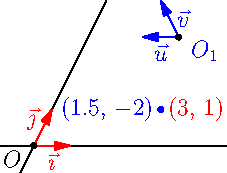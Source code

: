 import geometry;
size(4cm,0);
currentcoordsys=cartesiansystem((0,0), i=(1,0), j=(0.5,1));
show(currentcoordsys);
coordsys R=cartesiansystem((4,3), i=(-1,0), j=(-0.5,1));
show(Label("$O_1$",blue), Label("$\vec{u}$",align=S,blue),
     Label("$\vec{v}$",align=E,blue), R, xpen=invisible, ipen=blue);
point A=(3,1);
dot("", A, red);
point B=changecoordsys(R, A);
dot("", B, W, blue);
